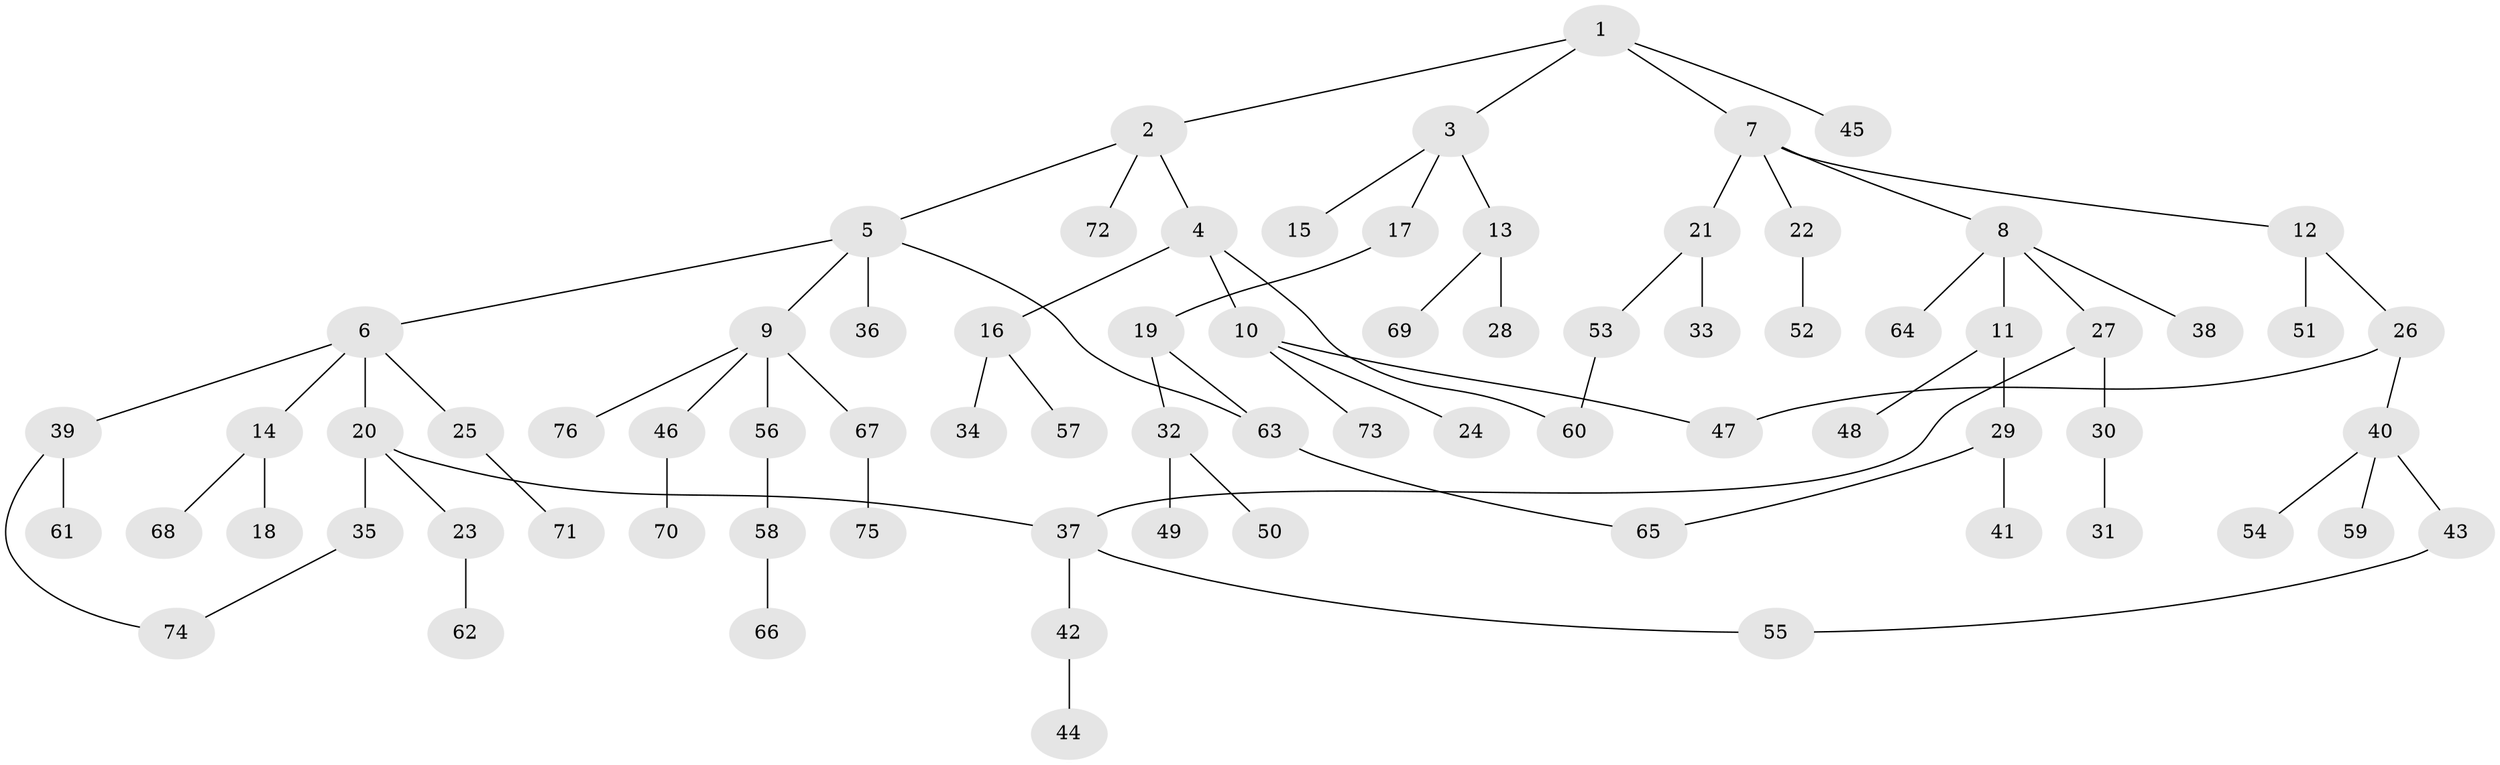 // Generated by graph-tools (version 1.1) at 2025/13/03/09/25 04:13:36]
// undirected, 76 vertices, 82 edges
graph export_dot {
graph [start="1"]
  node [color=gray90,style=filled];
  1;
  2;
  3;
  4;
  5;
  6;
  7;
  8;
  9;
  10;
  11;
  12;
  13;
  14;
  15;
  16;
  17;
  18;
  19;
  20;
  21;
  22;
  23;
  24;
  25;
  26;
  27;
  28;
  29;
  30;
  31;
  32;
  33;
  34;
  35;
  36;
  37;
  38;
  39;
  40;
  41;
  42;
  43;
  44;
  45;
  46;
  47;
  48;
  49;
  50;
  51;
  52;
  53;
  54;
  55;
  56;
  57;
  58;
  59;
  60;
  61;
  62;
  63;
  64;
  65;
  66;
  67;
  68;
  69;
  70;
  71;
  72;
  73;
  74;
  75;
  76;
  1 -- 2;
  1 -- 3;
  1 -- 7;
  1 -- 45;
  2 -- 4;
  2 -- 5;
  2 -- 72;
  3 -- 13;
  3 -- 15;
  3 -- 17;
  4 -- 10;
  4 -- 16;
  4 -- 60;
  5 -- 6;
  5 -- 9;
  5 -- 36;
  5 -- 63;
  6 -- 14;
  6 -- 20;
  6 -- 25;
  6 -- 39;
  7 -- 8;
  7 -- 12;
  7 -- 21;
  7 -- 22;
  8 -- 11;
  8 -- 27;
  8 -- 38;
  8 -- 64;
  9 -- 46;
  9 -- 56;
  9 -- 67;
  9 -- 76;
  10 -- 24;
  10 -- 73;
  10 -- 47;
  11 -- 29;
  11 -- 48;
  12 -- 26;
  12 -- 51;
  13 -- 28;
  13 -- 69;
  14 -- 18;
  14 -- 68;
  16 -- 34;
  16 -- 57;
  17 -- 19;
  19 -- 32;
  19 -- 63;
  20 -- 23;
  20 -- 35;
  20 -- 37;
  21 -- 33;
  21 -- 53;
  22 -- 52;
  23 -- 62;
  25 -- 71;
  26 -- 40;
  26 -- 47;
  27 -- 30;
  27 -- 37;
  29 -- 41;
  29 -- 65;
  30 -- 31;
  32 -- 49;
  32 -- 50;
  35 -- 74;
  37 -- 42;
  37 -- 55;
  39 -- 61;
  39 -- 74;
  40 -- 43;
  40 -- 54;
  40 -- 59;
  42 -- 44;
  43 -- 55;
  46 -- 70;
  53 -- 60;
  56 -- 58;
  58 -- 66;
  63 -- 65;
  67 -- 75;
}
